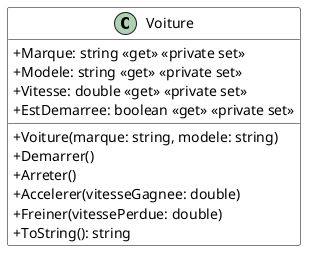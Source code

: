 @startuml Voiture
skinparam classAttributeIconSize 0
skinparam class {
    BackgroundColor White
    BorderColor #000
}
class Voiture {
    + Marque: string <<get>> <<private set>>
    + Modele: string <<get>> <<private set>>
    + Vitesse: double <<get>> <<private set>>
    + EstDemarree: boolean <<get>> <<private set>>
    + Voiture(marque: string, modele: string)
    + Demarrer()
    + Arreter()
    + Accelerer(vitesseGagnee: double)
    + Freiner(vitessePerdue: double)
    + ToString(): string
}
@enduml